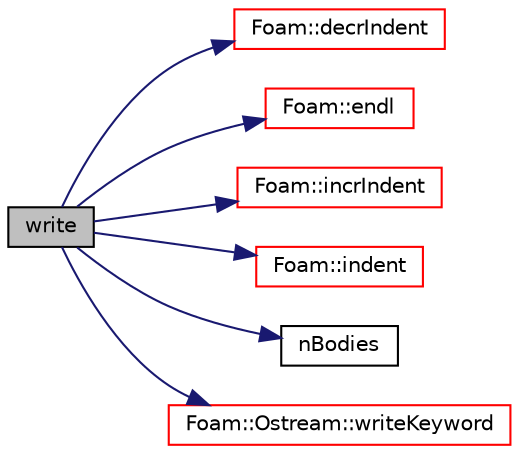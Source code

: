 digraph "write"
{
  bgcolor="transparent";
  edge [fontname="Helvetica",fontsize="10",labelfontname="Helvetica",labelfontsize="10"];
  node [fontname="Helvetica",fontsize="10",shape=record];
  rankdir="LR";
  Node1372 [label="write",height=0.2,width=0.4,color="black", fillcolor="grey75", style="filled", fontcolor="black"];
  Node1372 -> Node1373 [color="midnightblue",fontsize="10",style="solid",fontname="Helvetica"];
  Node1373 [label="Foam::decrIndent",height=0.2,width=0.4,color="red",URL="$a21851.html#a1c3a44e035fae1cd9d5a4a60a7e1c32b",tooltip="Decrement the indent level. "];
  Node1372 -> Node1375 [color="midnightblue",fontsize="10",style="solid",fontname="Helvetica"];
  Node1375 [label="Foam::endl",height=0.2,width=0.4,color="red",URL="$a21851.html#a2db8fe02a0d3909e9351bb4275b23ce4",tooltip="Add newline and flush stream. "];
  Node1372 -> Node1377 [color="midnightblue",fontsize="10",style="solid",fontname="Helvetica"];
  Node1377 [label="Foam::incrIndent",height=0.2,width=0.4,color="red",URL="$a21851.html#a5baff2b2334a238271b33f039e5dde5c",tooltip="Increment the indent level. "];
  Node1372 -> Node1387 [color="midnightblue",fontsize="10",style="solid",fontname="Helvetica"];
  Node1387 [label="Foam::indent",height=0.2,width=0.4,color="red",URL="$a21851.html#ae297c57ea5b952a8bc9e4f30f7ea8701",tooltip="Indent stream. "];
  Node1372 -> Node1388 [color="midnightblue",fontsize="10",style="solid",fontname="Helvetica"];
  Node1388 [label="nBodies",height=0.2,width=0.4,color="black",URL="$a30453.html#a1815d14f31f955df6748c286d2039294",tooltip="Return the number of bodies in the model (bodies().size()) "];
  Node1372 -> Node1383 [color="midnightblue",fontsize="10",style="solid",fontname="Helvetica"];
  Node1383 [label="Foam::Ostream::writeKeyword",height=0.2,width=0.4,color="red",URL="$a27345.html#a3c58b2bb9174ea3c4a5fa58095d1290e",tooltip="Write the keyword followed by an appropriate indentation. "];
}
